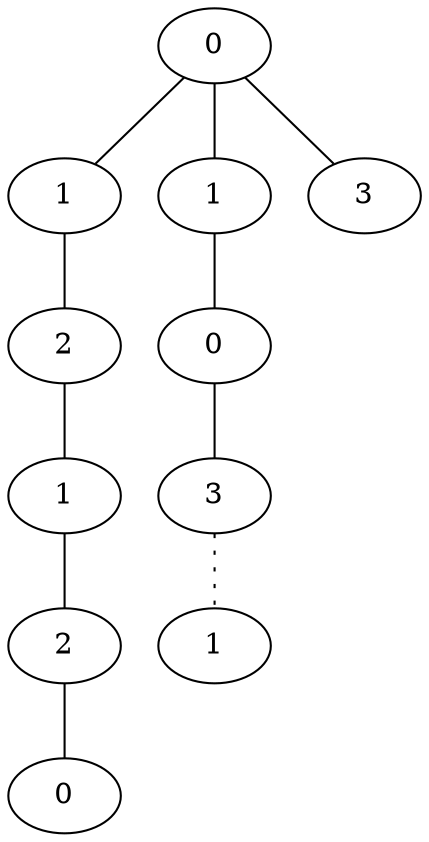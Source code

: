 graph {
a0[label=0];
a1[label=1];
a2[label=2];
a3[label=1];
a4[label=2];
a5[label=0];
a6[label=1];
a7[label=0];
a8[label=3];
a9[label=1];
a10[label=3];
a0 -- a1;
a0 -- a6;
a0 -- a10;
a1 -- a2;
a2 -- a3;
a3 -- a4;
a4 -- a5;
a6 -- a7;
a7 -- a8;
a8 -- a9 [style=dotted];
}
